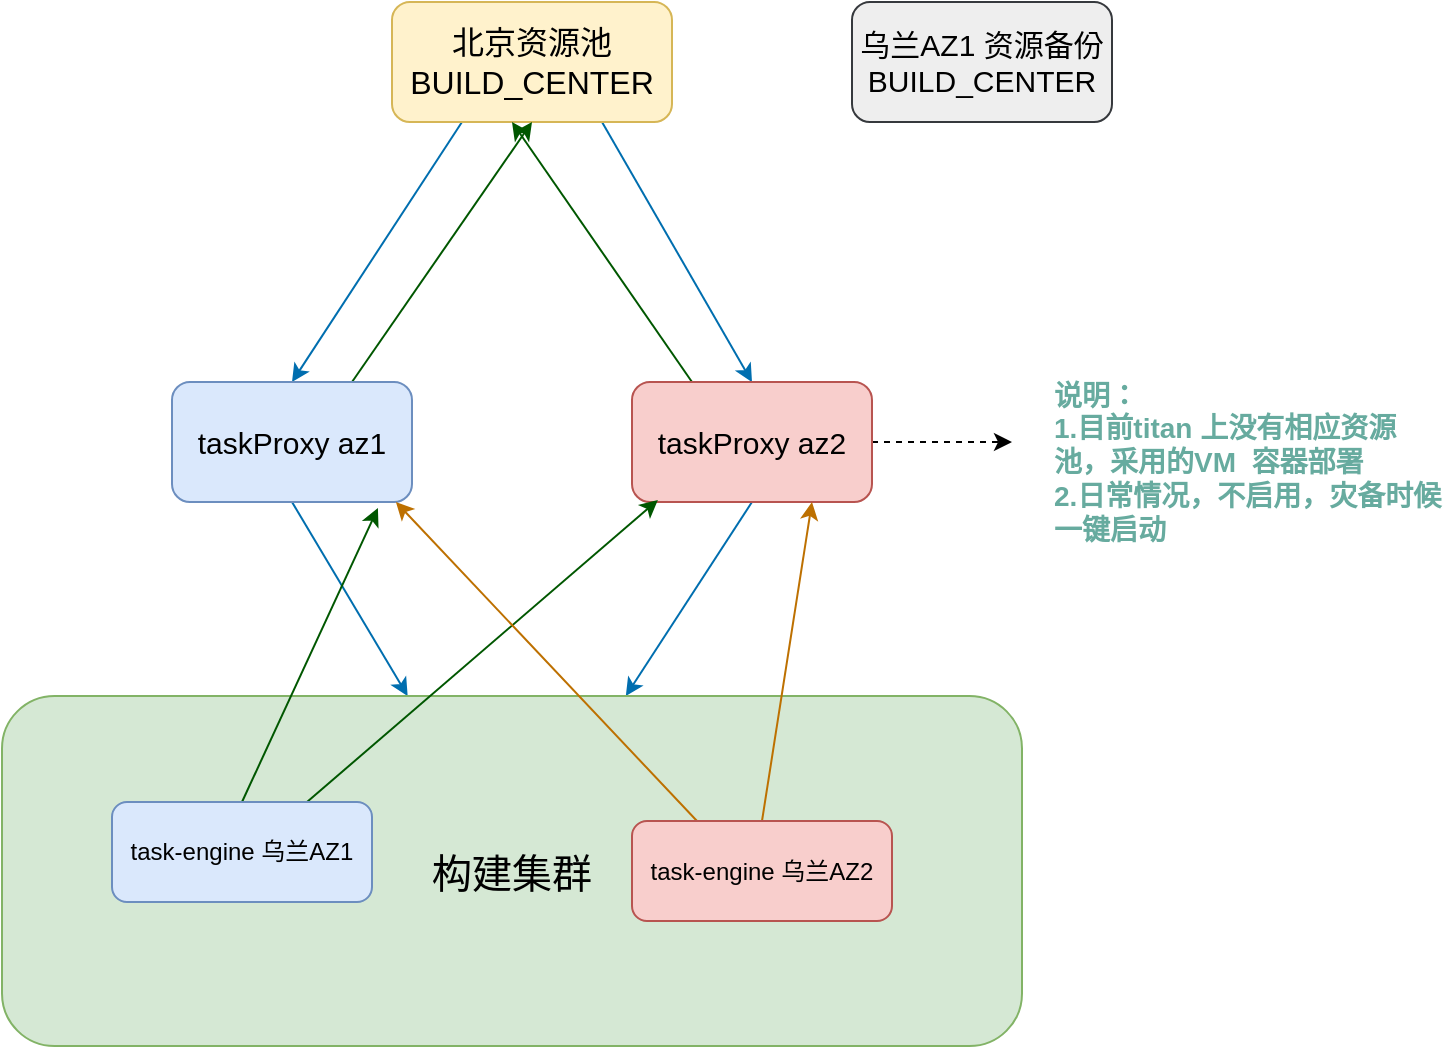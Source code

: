 <mxfile version="10.8.2" type="github"><diagram id="ONZ1blb5Us3XGw2XBtwu" name="Page-1"><mxGraphModel dx="1394" dy="836" grid="1" gridSize="10" guides="1" tooltips="1" connect="1" arrows="1" fold="1" page="1" pageScale="1" pageWidth="827" pageHeight="1169" math="0" shadow="0"><root><mxCell id="0"/><mxCell id="1" parent="0"/><mxCell id="CtJD4c4S6Xsc8qI73zn9-8" style="rounded=0;orthogonalLoop=1;jettySize=auto;html=1;exitX=0.25;exitY=1;exitDx=0;exitDy=0;entryX=0.5;entryY=0;entryDx=0;entryDy=0;fillColor=#1ba1e2;strokeColor=#006EAF;" parent="1" source="CtJD4c4S6Xsc8qI73zn9-1" target="CtJD4c4S6Xsc8qI73zn9-2" edge="1"><mxGeometry relative="1" as="geometry"/></mxCell><mxCell id="CtJD4c4S6Xsc8qI73zn9-9" style="edgeStyle=none;rounded=0;orthogonalLoop=1;jettySize=auto;html=1;exitX=0.75;exitY=1;exitDx=0;exitDy=0;entryX=0.5;entryY=0;entryDx=0;entryDy=0;fillColor=#1ba1e2;strokeColor=#006EAF;" parent="1" source="CtJD4c4S6Xsc8qI73zn9-1" target="CtJD4c4S6Xsc8qI73zn9-3" edge="1"><mxGeometry relative="1" as="geometry"/></mxCell><mxCell id="CtJD4c4S6Xsc8qI73zn9-1" value="&lt;font style=&quot;font-size: 16px&quot;&gt;北京资源池&lt;br&gt;BUILD_CENTER&lt;/font&gt;&lt;br&gt;" style="rounded=1;whiteSpace=wrap;html=1;fillColor=#fff2cc;strokeColor=#d6b656;" parent="1" vertex="1"><mxGeometry x="240" y="160" width="140" height="60" as="geometry"/></mxCell><mxCell id="CtJD4c4S6Xsc8qI73zn9-10" style="edgeStyle=none;rounded=0;orthogonalLoop=1;jettySize=auto;html=1;exitX=0.5;exitY=1;exitDx=0;exitDy=0;fillColor=#1ba1e2;strokeColor=#006EAF;" parent="1" source="CtJD4c4S6Xsc8qI73zn9-2" target="CtJD4c4S6Xsc8qI73zn9-5" edge="1"><mxGeometry relative="1" as="geometry"/></mxCell><mxCell id="CtJD4c4S6Xsc8qI73zn9-14" style="edgeStyle=none;rounded=0;orthogonalLoop=1;jettySize=auto;html=1;exitX=0.75;exitY=0;exitDx=0;exitDy=0;entryX=0.5;entryY=1;entryDx=0;entryDy=0;fillColor=#008a00;strokeColor=#005700;" parent="1" source="CtJD4c4S6Xsc8qI73zn9-2" target="CtJD4c4S6Xsc8qI73zn9-1" edge="1"><mxGeometry relative="1" as="geometry"/></mxCell><mxCell id="CtJD4c4S6Xsc8qI73zn9-2" value="&lt;font style=&quot;font-size: 15px&quot;&gt;taskProxy az1&lt;/font&gt;" style="rounded=1;whiteSpace=wrap;html=1;fillColor=#dae8fc;strokeColor=#6c8ebf;" parent="1" vertex="1"><mxGeometry x="130" y="350" width="120" height="60" as="geometry"/></mxCell><mxCell id="CtJD4c4S6Xsc8qI73zn9-11" style="edgeStyle=none;rounded=0;orthogonalLoop=1;jettySize=auto;html=1;exitX=0.5;exitY=1;exitDx=0;exitDy=0;fillColor=#1ba1e2;strokeColor=#006EAF;" parent="1" source="CtJD4c4S6Xsc8qI73zn9-3" target="CtJD4c4S6Xsc8qI73zn9-5" edge="1"><mxGeometry relative="1" as="geometry"/></mxCell><mxCell id="CtJD4c4S6Xsc8qI73zn9-15" style="edgeStyle=none;rounded=0;orthogonalLoop=1;jettySize=auto;html=1;exitX=0.25;exitY=0;exitDx=0;exitDy=0;fillColor=#008a00;strokeColor=#005700;" parent="1" source="CtJD4c4S6Xsc8qI73zn9-3" edge="1"><mxGeometry relative="1" as="geometry"><mxPoint x="300" y="220" as="targetPoint"/></mxGeometry></mxCell><mxCell id="HKVDY3Gpsa3E0jvdi9c4-5" style="edgeStyle=none;rounded=0;orthogonalLoop=1;jettySize=auto;html=1;exitX=1;exitY=0.5;exitDx=0;exitDy=0;dashed=1;" edge="1" parent="1" source="CtJD4c4S6Xsc8qI73zn9-3"><mxGeometry relative="1" as="geometry"><mxPoint x="550" y="380" as="targetPoint"/></mxGeometry></mxCell><mxCell id="CtJD4c4S6Xsc8qI73zn9-3" value="&lt;span&gt;&lt;font style=&quot;font-size: 15px&quot;&gt;taskProxy az2&lt;/font&gt;&lt;/span&gt;" style="rounded=1;whiteSpace=wrap;html=1;fillColor=#f8cecc;strokeColor=#b85450;" parent="1" vertex="1"><mxGeometry x="360" y="350" width="120" height="60" as="geometry"/></mxCell><mxCell id="CtJD4c4S6Xsc8qI73zn9-5" value="&lt;font style=&quot;font-size: 20px&quot;&gt;构建集群&lt;/font&gt;" style="rounded=1;whiteSpace=wrap;html=1;fillColor=#d5e8d4;strokeColor=#82b366;" parent="1" vertex="1"><mxGeometry x="45" y="507" width="510" height="175" as="geometry"/></mxCell><mxCell id="CtJD4c4S6Xsc8qI73zn9-12" style="edgeStyle=none;rounded=0;orthogonalLoop=1;jettySize=auto;html=1;entryX=0.858;entryY=1.05;entryDx=0;entryDy=0;entryPerimeter=0;fillColor=#008a00;strokeColor=#005700;exitX=0.5;exitY=0;exitDx=0;exitDy=0;" parent="1" target="CtJD4c4S6Xsc8qI73zn9-2" edge="1" source="CtJD4c4S6Xsc8qI73zn9-6"><mxGeometry relative="1" as="geometry"><mxPoint x="265" y="530" as="sourcePoint"/></mxGeometry></mxCell><mxCell id="CtJD4c4S6Xsc8qI73zn9-13" style="edgeStyle=none;rounded=0;orthogonalLoop=1;jettySize=auto;html=1;exitX=0.75;exitY=0;exitDx=0;exitDy=0;entryX=0.108;entryY=0.983;entryDx=0;entryDy=0;entryPerimeter=0;fillColor=#008a00;strokeColor=#005700;" parent="1" source="CtJD4c4S6Xsc8qI73zn9-6" target="CtJD4c4S6Xsc8qI73zn9-3" edge="1"><mxGeometry relative="1" as="geometry"/></mxCell><mxCell id="CtJD4c4S6Xsc8qI73zn9-6" value="task-engine 乌兰AZ1" style="rounded=1;whiteSpace=wrap;html=1;fillColor=#dae8fc;strokeColor=#6c8ebf;" parent="1" vertex="1"><mxGeometry x="100" y="560" width="130" height="50" as="geometry"/></mxCell><mxCell id="HKVDY3Gpsa3E0jvdi9c4-2" style="rounded=0;orthogonalLoop=1;jettySize=auto;html=1;exitX=0.25;exitY=0;exitDx=0;exitDy=0;entryX=0.933;entryY=1;entryDx=0;entryDy=0;fillColor=#f0a30a;strokeColor=#BD7000;entryPerimeter=0;" edge="1" parent="1" source="HKVDY3Gpsa3E0jvdi9c4-1" target="CtJD4c4S6Xsc8qI73zn9-2"><mxGeometry relative="1" as="geometry"><mxPoint x="400" y="490" as="targetPoint"/></mxGeometry></mxCell><mxCell id="HKVDY3Gpsa3E0jvdi9c4-3" style="edgeStyle=none;rounded=0;orthogonalLoop=1;jettySize=auto;html=1;exitX=0.5;exitY=0;exitDx=0;exitDy=0;entryX=0.75;entryY=1;entryDx=0;entryDy=0;fillColor=#f0a30a;strokeColor=#BD7000;" edge="1" parent="1" source="HKVDY3Gpsa3E0jvdi9c4-1" target="CtJD4c4S6Xsc8qI73zn9-3"><mxGeometry relative="1" as="geometry"/></mxCell><mxCell id="HKVDY3Gpsa3E0jvdi9c4-1" value="task-engine 乌兰AZ2" style="rounded=1;whiteSpace=wrap;html=1;fillColor=#f8cecc;strokeColor=#b85450;" vertex="1" parent="1"><mxGeometry x="360" y="569.5" width="130" height="50" as="geometry"/></mxCell><mxCell id="HKVDY3Gpsa3E0jvdi9c4-4" value="&lt;font style=&quot;font-size: 15px&quot;&gt;乌兰AZ1 资源备份&lt;br&gt;BUILD_CENTER&lt;br&gt;&lt;/font&gt;" style="rounded=1;whiteSpace=wrap;html=1;fillColor=#eeeeee;strokeColor=#36393d;" vertex="1" parent="1"><mxGeometry x="470" y="160" width="130" height="60" as="geometry"/></mxCell><mxCell id="HKVDY3Gpsa3E0jvdi9c4-6" value="&lt;div style=&quot;text-align: left ; font-size: 14px&quot;&gt;&lt;font style=&quot;font-size: 14px&quot; color=&quot;#67ab9f&quot;&gt;&lt;b&gt;说明：&lt;/b&gt;&lt;/font&gt;&lt;/div&gt;&lt;div style=&quot;text-align: left ; font-size: 14px&quot;&gt;&lt;span&gt;&lt;font style=&quot;font-size: 14px&quot; color=&quot;#67ab9f&quot;&gt;&lt;b&gt;1.目前titan 上没有相应资源池，采用的VM&amp;nbsp; 容器部署&lt;/b&gt;&lt;/font&gt;&lt;/span&gt;&lt;/div&gt;&lt;div style=&quot;text-align: left ; font-size: 14px&quot;&gt;&lt;font style=&quot;font-size: 14px&quot; color=&quot;#67ab9f&quot;&gt;&lt;b&gt;2.日常情况，不启用，灾备时候一键启动&lt;/b&gt;&lt;/font&gt;&lt;/div&gt;" style="text;html=1;strokeColor=none;fillColor=none;align=center;verticalAlign=middle;whiteSpace=wrap;rounded=0;" vertex="1" parent="1"><mxGeometry x="570" y="330" width="200" height="120" as="geometry"/></mxCell></root></mxGraphModel></diagram></mxfile>